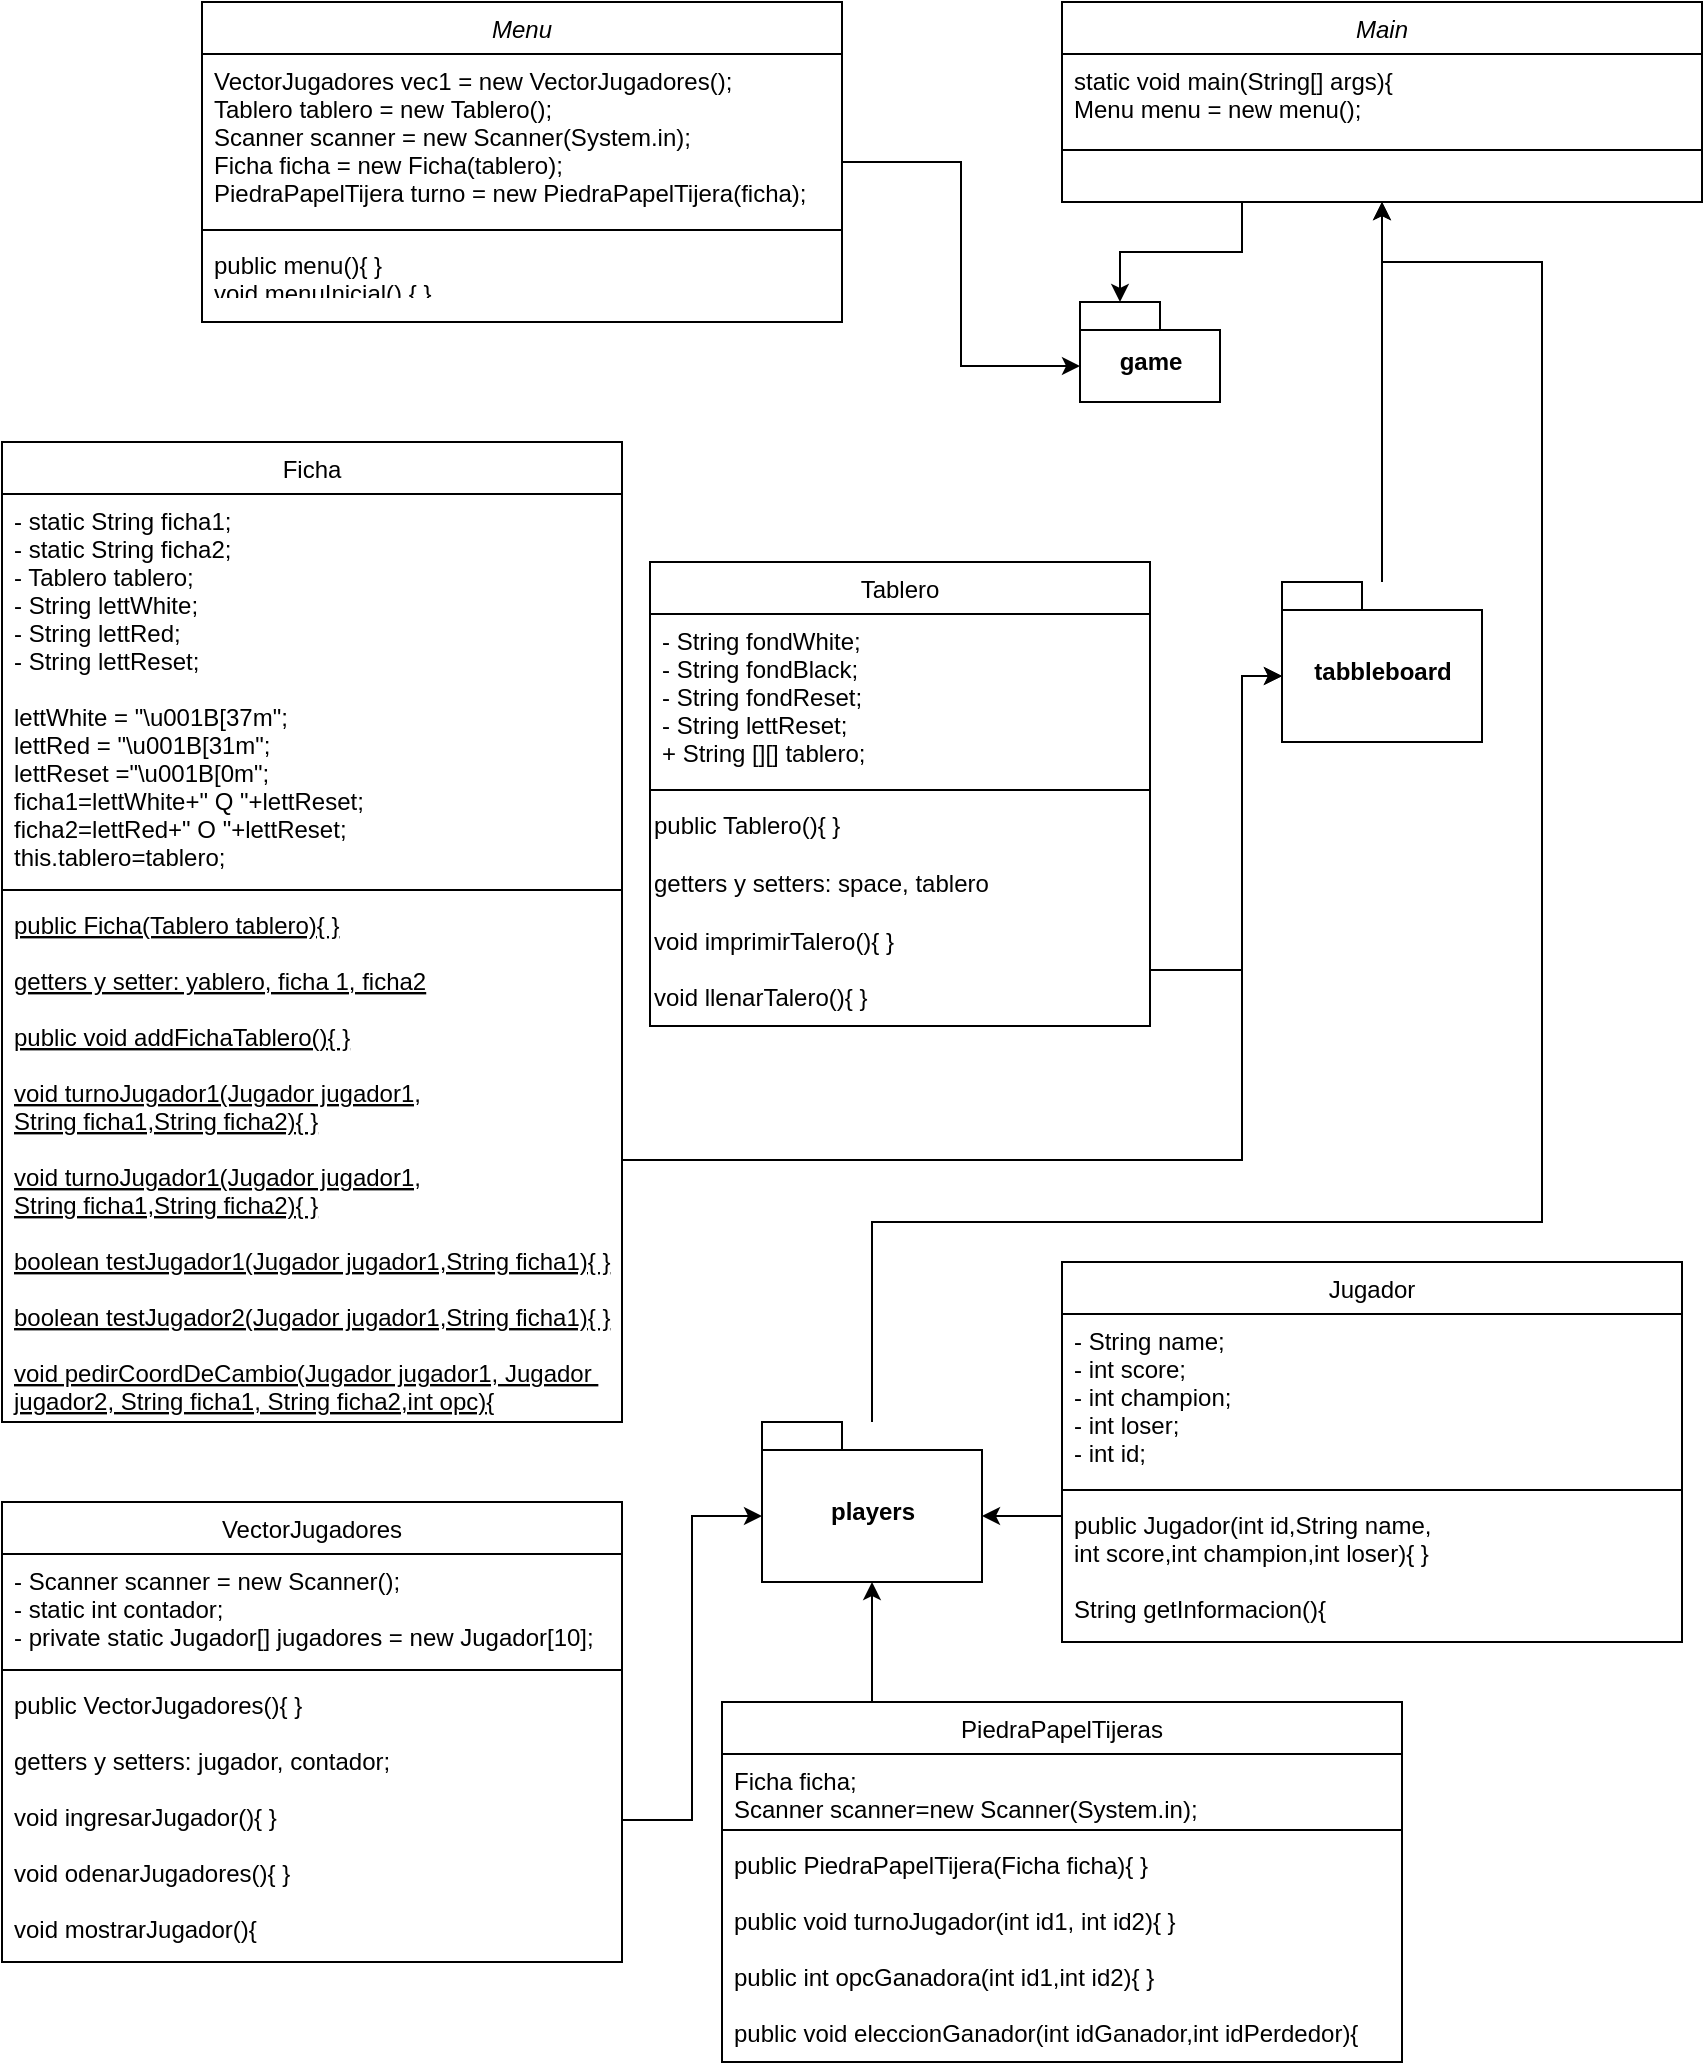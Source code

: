 <mxfile version="14.6.13" type="device"><diagram id="C5RBs43oDa-KdzZeNtuy" name="Page-1"><mxGraphModel dx="1680" dy="494" grid="1" gridSize="10" guides="1" tooltips="1" connect="1" arrows="1" fold="1" page="1" pageScale="1" pageWidth="827" pageHeight="1169" math="0" shadow="0"><root><mxCell id="WIyWlLk6GJQsqaUBKTNV-0"/><mxCell id="WIyWlLk6GJQsqaUBKTNV-1" parent="WIyWlLk6GJQsqaUBKTNV-0"/><mxCell id="5SN035Mwyex6m40J3w8u-18" style="edgeStyle=orthogonalEdgeStyle;rounded=0;orthogonalLoop=1;jettySize=auto;html=1;entryX=0;entryY=0;entryDx=0;entryDy=32;entryPerimeter=0;" edge="1" parent="WIyWlLk6GJQsqaUBKTNV-1" source="zkfFHV4jXpPFQw0GAbJ--0" target="5SN035Mwyex6m40J3w8u-17"><mxGeometry relative="1" as="geometry"/></mxCell><mxCell id="zkfFHV4jXpPFQw0GAbJ--0" value="Menu" style="swimlane;fontStyle=2;align=center;verticalAlign=top;childLayout=stackLayout;horizontal=1;startSize=26;horizontalStack=0;resizeParent=1;resizeLast=0;collapsible=1;marginBottom=0;rounded=0;shadow=0;strokeWidth=1;" parent="WIyWlLk6GJQsqaUBKTNV-1" vertex="1"><mxGeometry x="-60" y="30" width="320" height="160" as="geometry"><mxRectangle x="230" y="140" width="160" height="26" as="alternateBounds"/></mxGeometry></mxCell><mxCell id="zkfFHV4jXpPFQw0GAbJ--3" value="VectorJugadores vec1 = new VectorJugadores();&#10;Tablero tablero = new Tablero();&#10;Scanner scanner = new Scanner(System.in);&#10;Ficha ficha = new Ficha(tablero);&#10;PiedraPapelTijera turno = new PiedraPapelTijera(ficha);" style="text;align=left;verticalAlign=top;spacingLeft=4;spacingRight=4;overflow=hidden;rotatable=0;points=[[0,0.5],[1,0.5]];portConstraint=eastwest;rounded=0;shadow=0;html=0;" parent="zkfFHV4jXpPFQw0GAbJ--0" vertex="1"><mxGeometry y="26" width="320" height="84" as="geometry"/></mxCell><mxCell id="zkfFHV4jXpPFQw0GAbJ--4" value="" style="line;html=1;strokeWidth=1;align=left;verticalAlign=middle;spacingTop=-1;spacingLeft=3;spacingRight=3;rotatable=0;labelPosition=right;points=[];portConstraint=eastwest;" parent="zkfFHV4jXpPFQw0GAbJ--0" vertex="1"><mxGeometry y="110" width="320" height="8" as="geometry"/></mxCell><mxCell id="zkfFHV4jXpPFQw0GAbJ--5" value="public menu(){ }&#10;void menuInicial() { }&#10;" style="text;align=left;verticalAlign=top;spacingLeft=4;spacingRight=4;overflow=hidden;rotatable=0;points=[[0,0.5],[1,0.5]];portConstraint=eastwest;" parent="zkfFHV4jXpPFQw0GAbJ--0" vertex="1"><mxGeometry y="118" width="320" height="26" as="geometry"/></mxCell><mxCell id="zkfFHV4jXpPFQw0GAbJ--6" value="Ficha" style="swimlane;fontStyle=0;align=center;verticalAlign=top;childLayout=stackLayout;horizontal=1;startSize=26;horizontalStack=0;resizeParent=1;resizeLast=0;collapsible=1;marginBottom=0;rounded=0;shadow=0;strokeWidth=1;" parent="WIyWlLk6GJQsqaUBKTNV-1" vertex="1"><mxGeometry x="-160" y="250" width="310" height="490" as="geometry"><mxRectangle x="130" y="380" width="160" height="26" as="alternateBounds"/></mxGeometry></mxCell><mxCell id="zkfFHV4jXpPFQw0GAbJ--7" value="- static String ficha1;&#10;- static String ficha2;&#10;- Tablero tablero;&#10;- String lettWhite;&#10;- String lettRed;&#10;- String lettReset;&#10;&#10;lettWhite = &quot;\u001B[37m&quot;;&#10;lettRed = &quot;\u001B[31m&quot;;&#10;lettReset =&quot;\u001B[0m&quot;;&#10;ficha1=lettWhite+&quot; Q &quot;+lettReset;&#10;ficha2=lettRed+&quot; O &quot;+lettReset;&#10;this.tablero=tablero;" style="text;align=left;verticalAlign=top;spacingLeft=4;spacingRight=4;overflow=hidden;rotatable=0;points=[[0,0.5],[1,0.5]];portConstraint=eastwest;" parent="zkfFHV4jXpPFQw0GAbJ--6" vertex="1"><mxGeometry y="26" width="310" height="194" as="geometry"/></mxCell><mxCell id="zkfFHV4jXpPFQw0GAbJ--9" value="" style="line;html=1;strokeWidth=1;align=left;verticalAlign=middle;spacingTop=-1;spacingLeft=3;spacingRight=3;rotatable=0;labelPosition=right;points=[];portConstraint=eastwest;" parent="zkfFHV4jXpPFQw0GAbJ--6" vertex="1"><mxGeometry y="220" width="310" height="8" as="geometry"/></mxCell><mxCell id="zkfFHV4jXpPFQw0GAbJ--10" value="public Ficha(Tablero tablero){ }&#10;&#10;getters y setter: yablero, ficha 1, ficha2&#10;&#10;public void addFichaTablero(){ }&#10;&#10;void turnoJugador1(Jugador jugador1,&#10;String ficha1,String ficha2){ }&#10;&#10;void turnoJugador1(Jugador jugador1,&#10;String ficha1,String ficha2){ }&#10;&#10;boolean testJugador1(Jugador jugador1,String ficha1){ }&#10;&#10;boolean testJugador2(Jugador jugador1,String ficha1){ }&#10;&#10;void pedirCoordDeCambio(Jugador jugador1, Jugador &#10;jugador2, String ficha1, String ficha2,int opc){" style="text;align=left;verticalAlign=top;spacingLeft=4;spacingRight=4;overflow=hidden;rotatable=0;points=[[0,0.5],[1,0.5]];portConstraint=eastwest;fontStyle=4" parent="zkfFHV4jXpPFQw0GAbJ--6" vertex="1"><mxGeometry y="228" width="310" height="262" as="geometry"/></mxCell><mxCell id="zkfFHV4jXpPFQw0GAbJ--13" value="Tablero" style="swimlane;fontStyle=0;align=center;verticalAlign=top;childLayout=stackLayout;horizontal=1;startSize=26;horizontalStack=0;resizeParent=1;resizeLast=0;collapsible=1;marginBottom=0;rounded=0;shadow=0;strokeWidth=1;" parent="WIyWlLk6GJQsqaUBKTNV-1" vertex="1"><mxGeometry x="164" y="310" width="250" height="232" as="geometry"><mxRectangle x="340" y="380" width="170" height="26" as="alternateBounds"/></mxGeometry></mxCell><mxCell id="zkfFHV4jXpPFQw0GAbJ--14" value="- String fondWhite; &#10;- String fondBlack;&#10;- String fondReset;&#10;- String lettReset;&#10;+ String [][] tablero;" style="text;align=left;verticalAlign=top;spacingLeft=4;spacingRight=4;overflow=hidden;rotatable=0;points=[[0,0.5],[1,0.5]];portConstraint=eastwest;" parent="zkfFHV4jXpPFQw0GAbJ--13" vertex="1"><mxGeometry y="26" width="250" height="84" as="geometry"/></mxCell><mxCell id="zkfFHV4jXpPFQw0GAbJ--15" value="" style="line;html=1;strokeWidth=1;align=left;verticalAlign=middle;spacingTop=-1;spacingLeft=3;spacingRight=3;rotatable=0;labelPosition=right;points=[];portConstraint=eastwest;" parent="zkfFHV4jXpPFQw0GAbJ--13" vertex="1"><mxGeometry y="110" width="250" height="8" as="geometry"/></mxCell><mxCell id="5SN035Mwyex6m40J3w8u-6" value="public Tablero(){ }&lt;br&gt;&lt;br&gt;getters y setters: space, tablero&lt;br&gt;&lt;br&gt;void imprimirTalero(){ }&lt;br&gt;&lt;br&gt;void llenarTalero(){ }&lt;br&gt;&lt;br&gt;&lt;br&gt;&lt;div style=&quot;color: rgb(187 , 187 , 187) ; background-color: rgb(0 , 43 , 54) ; font-family: &amp;#34;consolas&amp;#34; , &amp;#34;courier new&amp;#34; , monospace ; font-size: 14px ; line-height: 19px&quot;&gt;&lt;/div&gt;" style="text;whiteSpace=wrap;html=1;" vertex="1" parent="zkfFHV4jXpPFQw0GAbJ--13"><mxGeometry y="118" width="250" height="112" as="geometry"/></mxCell><mxCell id="zkfFHV4jXpPFQw0GAbJ--17" value="Jugador" style="swimlane;fontStyle=0;align=center;verticalAlign=top;childLayout=stackLayout;horizontal=1;startSize=26;horizontalStack=0;resizeParent=1;resizeLast=0;collapsible=1;marginBottom=0;rounded=0;shadow=0;strokeWidth=1;" parent="WIyWlLk6GJQsqaUBKTNV-1" vertex="1"><mxGeometry x="370" y="660" width="310" height="190" as="geometry"><mxRectangle x="550" y="140" width="160" height="26" as="alternateBounds"/></mxGeometry></mxCell><mxCell id="zkfFHV4jXpPFQw0GAbJ--22" value="- String name;&#10;- int score;&#10;- int champion;&#10;- int loser;&#10;- int id;" style="text;align=left;verticalAlign=top;spacingLeft=4;spacingRight=4;overflow=hidden;rotatable=0;points=[[0,0.5],[1,0.5]];portConstraint=eastwest;rounded=0;shadow=0;html=0;" parent="zkfFHV4jXpPFQw0GAbJ--17" vertex="1"><mxGeometry y="26" width="310" height="84" as="geometry"/></mxCell><mxCell id="zkfFHV4jXpPFQw0GAbJ--23" value="" style="line;html=1;strokeWidth=1;align=left;verticalAlign=middle;spacingTop=-1;spacingLeft=3;spacingRight=3;rotatable=0;labelPosition=right;points=[];portConstraint=eastwest;" parent="zkfFHV4jXpPFQw0GAbJ--17" vertex="1"><mxGeometry y="110" width="310" height="8" as="geometry"/></mxCell><mxCell id="zkfFHV4jXpPFQw0GAbJ--25" value="public Jugador(int id,String name,&#10;int score,int champion,int loser){ }&#10;&#10;String getInformacion(){" style="text;align=left;verticalAlign=top;spacingLeft=4;spacingRight=4;overflow=hidden;rotatable=0;points=[[0,0.5],[1,0.5]];portConstraint=eastwest;" parent="zkfFHV4jXpPFQw0GAbJ--17" vertex="1"><mxGeometry y="118" width="310" height="72" as="geometry"/></mxCell><mxCell id="5SN035Mwyex6m40J3w8u-16" style="edgeStyle=orthogonalEdgeStyle;rounded=0;orthogonalLoop=1;jettySize=auto;html=1;entryX=0.5;entryY=1;entryDx=0;entryDy=0;" edge="1" parent="WIyWlLk6GJQsqaUBKTNV-1" source="5SN035Mwyex6m40J3w8u-9" target="5SN035Mwyex6m40J3w8u-12"><mxGeometry relative="1" as="geometry"/></mxCell><mxCell id="5SN035Mwyex6m40J3w8u-9" value="tabbleboard" style="shape=folder;fontStyle=1;spacingTop=10;tabWidth=40;tabHeight=14;tabPosition=left;html=1;" vertex="1" parent="WIyWlLk6GJQsqaUBKTNV-1"><mxGeometry x="480" y="320" width="100" height="80" as="geometry"/></mxCell><mxCell id="5SN035Mwyex6m40J3w8u-28" style="edgeStyle=orthogonalEdgeStyle;rounded=0;orthogonalLoop=1;jettySize=auto;html=1;entryX=0;entryY=0;entryDx=20;entryDy=0;entryPerimeter=0;" edge="1" parent="WIyWlLk6GJQsqaUBKTNV-1" source="5SN035Mwyex6m40J3w8u-12" target="5SN035Mwyex6m40J3w8u-17"><mxGeometry relative="1" as="geometry"><Array as="points"><mxPoint x="460" y="155"/><mxPoint x="399" y="155"/></Array></mxGeometry></mxCell><mxCell id="5SN035Mwyex6m40J3w8u-12" value="Main" style="swimlane;fontStyle=2;align=center;verticalAlign=top;childLayout=stackLayout;horizontal=1;startSize=26;horizontalStack=0;resizeParent=1;resizeLast=0;collapsible=1;marginBottom=0;rounded=0;shadow=0;strokeWidth=1;" vertex="1" parent="WIyWlLk6GJQsqaUBKTNV-1"><mxGeometry x="370" y="30" width="320" height="100" as="geometry"><mxRectangle x="230" y="140" width="160" height="26" as="alternateBounds"/></mxGeometry></mxCell><mxCell id="5SN035Mwyex6m40J3w8u-13" value="static void main(String[] args){&#10;Menu menu = new menu();" style="text;align=left;verticalAlign=top;spacingLeft=4;spacingRight=4;overflow=hidden;rotatable=0;points=[[0,0.5],[1,0.5]];portConstraint=eastwest;rounded=0;shadow=0;html=0;" vertex="1" parent="5SN035Mwyex6m40J3w8u-12"><mxGeometry y="26" width="320" height="44" as="geometry"/></mxCell><mxCell id="5SN035Mwyex6m40J3w8u-14" value="" style="line;html=1;strokeWidth=1;align=left;verticalAlign=middle;spacingTop=-1;spacingLeft=3;spacingRight=3;rotatable=0;labelPosition=right;points=[];portConstraint=eastwest;" vertex="1" parent="5SN035Mwyex6m40J3w8u-12"><mxGeometry y="70" width="320" height="8" as="geometry"/></mxCell><mxCell id="5SN035Mwyex6m40J3w8u-17" value="game" style="shape=folder;fontStyle=1;spacingTop=10;tabWidth=40;tabHeight=14;tabPosition=left;html=1;" vertex="1" parent="WIyWlLk6GJQsqaUBKTNV-1"><mxGeometry x="379" y="180" width="70" height="50" as="geometry"/></mxCell><mxCell id="5SN035Mwyex6m40J3w8u-25" style="edgeStyle=orthogonalEdgeStyle;rounded=0;orthogonalLoop=1;jettySize=auto;html=1;entryX=0;entryY=0;entryDx=0;entryDy=47;entryPerimeter=0;" edge="1" parent="WIyWlLk6GJQsqaUBKTNV-1" source="zkfFHV4jXpPFQw0GAbJ--10" target="5SN035Mwyex6m40J3w8u-9"><mxGeometry relative="1" as="geometry"><Array as="points"><mxPoint x="460" y="609"/><mxPoint x="460" y="367"/></Array></mxGeometry></mxCell><mxCell id="5SN035Mwyex6m40J3w8u-27" style="edgeStyle=orthogonalEdgeStyle;rounded=0;orthogonalLoop=1;jettySize=auto;html=1;entryX=0;entryY=0;entryDx=0;entryDy=47;entryPerimeter=0;" edge="1" parent="WIyWlLk6GJQsqaUBKTNV-1" source="5SN035Mwyex6m40J3w8u-6" target="5SN035Mwyex6m40J3w8u-9"><mxGeometry relative="1" as="geometry"><Array as="points"><mxPoint x="460" y="514"/><mxPoint x="460" y="367"/></Array></mxGeometry></mxCell><mxCell id="5SN035Mwyex6m40J3w8u-29" value="VectorJugadores" style="swimlane;fontStyle=0;align=center;verticalAlign=top;childLayout=stackLayout;horizontal=1;startSize=26;horizontalStack=0;resizeParent=1;resizeLast=0;collapsible=1;marginBottom=0;rounded=0;shadow=0;strokeWidth=1;" vertex="1" parent="WIyWlLk6GJQsqaUBKTNV-1"><mxGeometry x="-160" y="780" width="310" height="230" as="geometry"><mxRectangle x="550" y="140" width="160" height="26" as="alternateBounds"/></mxGeometry></mxCell><mxCell id="5SN035Mwyex6m40J3w8u-30" value="- Scanner scanner = new Scanner();&#10;- static int contador;&#10;- private static Jugador[] jugadores = new Jugador[10];" style="text;align=left;verticalAlign=top;spacingLeft=4;spacingRight=4;overflow=hidden;rotatable=0;points=[[0,0.5],[1,0.5]];portConstraint=eastwest;rounded=0;shadow=0;html=0;" vertex="1" parent="5SN035Mwyex6m40J3w8u-29"><mxGeometry y="26" width="310" height="54" as="geometry"/></mxCell><mxCell id="5SN035Mwyex6m40J3w8u-31" value="" style="line;html=1;strokeWidth=1;align=left;verticalAlign=middle;spacingTop=-1;spacingLeft=3;spacingRight=3;rotatable=0;labelPosition=right;points=[];portConstraint=eastwest;" vertex="1" parent="5SN035Mwyex6m40J3w8u-29"><mxGeometry y="80" width="310" height="8" as="geometry"/></mxCell><mxCell id="5SN035Mwyex6m40J3w8u-32" value="public VectorJugadores(){ }&#10;&#10;getters y setters: jugador, contador;&#10;&#10;void ingresarJugador(){ }&#10;&#10;void odenarJugadores(){ }&#10;&#10;void mostrarJugador(){" style="text;align=left;verticalAlign=top;spacingLeft=4;spacingRight=4;overflow=hidden;rotatable=0;points=[[0,0.5],[1,0.5]];portConstraint=eastwest;" vertex="1" parent="5SN035Mwyex6m40J3w8u-29"><mxGeometry y="88" width="310" height="142" as="geometry"/></mxCell><mxCell id="5SN035Mwyex6m40J3w8u-39" style="edgeStyle=orthogonalEdgeStyle;rounded=0;orthogonalLoop=1;jettySize=auto;html=1;entryX=0.5;entryY=1;entryDx=0;entryDy=0;entryPerimeter=0;" edge="1" parent="WIyWlLk6GJQsqaUBKTNV-1" source="5SN035Mwyex6m40J3w8u-33" target="5SN035Mwyex6m40J3w8u-37"><mxGeometry relative="1" as="geometry"><Array as="points"><mxPoint x="275" y="860"/><mxPoint x="275" y="860"/></Array></mxGeometry></mxCell><mxCell id="5SN035Mwyex6m40J3w8u-33" value="PiedraPapelTijeras" style="swimlane;fontStyle=0;align=center;verticalAlign=top;childLayout=stackLayout;horizontal=1;startSize=26;horizontalStack=0;resizeParent=1;resizeLast=0;collapsible=1;marginBottom=0;rounded=0;shadow=0;strokeWidth=1;" vertex="1" parent="WIyWlLk6GJQsqaUBKTNV-1"><mxGeometry x="200" y="880" width="340" height="180" as="geometry"><mxRectangle x="550" y="140" width="160" height="26" as="alternateBounds"/></mxGeometry></mxCell><mxCell id="5SN035Mwyex6m40J3w8u-34" value="Ficha ficha;&#10;Scanner scanner=new Scanner(System.in);" style="text;align=left;verticalAlign=top;spacingLeft=4;spacingRight=4;overflow=hidden;rotatable=0;points=[[0,0.5],[1,0.5]];portConstraint=eastwest;rounded=0;shadow=0;html=0;" vertex="1" parent="5SN035Mwyex6m40J3w8u-33"><mxGeometry y="26" width="340" height="34" as="geometry"/></mxCell><mxCell id="5SN035Mwyex6m40J3w8u-35" value="" style="line;html=1;strokeWidth=1;align=left;verticalAlign=middle;spacingTop=-1;spacingLeft=3;spacingRight=3;rotatable=0;labelPosition=right;points=[];portConstraint=eastwest;" vertex="1" parent="5SN035Mwyex6m40J3w8u-33"><mxGeometry y="60" width="340" height="8" as="geometry"/></mxCell><mxCell id="5SN035Mwyex6m40J3w8u-36" value="public PiedraPapelTijera(Ficha ficha){ }&#10;&#10;public void turnoJugador(int id1, int id2){ }&#10;&#10;public int opcGanadora(int id1,int id2){ }&#10;&#10;public void eleccionGanador(int idGanador,int idPerdedor){" style="text;align=left;verticalAlign=top;spacingLeft=4;spacingRight=4;overflow=hidden;rotatable=0;points=[[0,0.5],[1,0.5]];portConstraint=eastwest;" vertex="1" parent="5SN035Mwyex6m40J3w8u-33"><mxGeometry y="68" width="340" height="112" as="geometry"/></mxCell><mxCell id="5SN035Mwyex6m40J3w8u-41" style="edgeStyle=orthogonalEdgeStyle;rounded=0;orthogonalLoop=1;jettySize=auto;html=1;entryX=0.5;entryY=1;entryDx=0;entryDy=0;" edge="1" parent="WIyWlLk6GJQsqaUBKTNV-1" source="5SN035Mwyex6m40J3w8u-37" target="5SN035Mwyex6m40J3w8u-12"><mxGeometry relative="1" as="geometry"><Array as="points"><mxPoint x="275" y="640"/><mxPoint x="610" y="640"/><mxPoint x="610" y="160"/><mxPoint x="530" y="160"/></Array></mxGeometry></mxCell><mxCell id="5SN035Mwyex6m40J3w8u-37" value="players" style="shape=folder;fontStyle=1;spacingTop=10;tabWidth=40;tabHeight=14;tabPosition=left;html=1;" vertex="1" parent="WIyWlLk6GJQsqaUBKTNV-1"><mxGeometry x="220" y="740" width="110" height="80" as="geometry"/></mxCell><mxCell id="5SN035Mwyex6m40J3w8u-38" style="edgeStyle=orthogonalEdgeStyle;rounded=0;orthogonalLoop=1;jettySize=auto;html=1;entryX=0;entryY=0;entryDx=0;entryDy=47;entryPerimeter=0;" edge="1" parent="WIyWlLk6GJQsqaUBKTNV-1" source="5SN035Mwyex6m40J3w8u-32" target="5SN035Mwyex6m40J3w8u-37"><mxGeometry relative="1" as="geometry"/></mxCell><mxCell id="5SN035Mwyex6m40J3w8u-40" style="edgeStyle=orthogonalEdgeStyle;rounded=0;orthogonalLoop=1;jettySize=auto;html=1;entryX=0;entryY=0;entryDx=110;entryDy=47;entryPerimeter=0;" edge="1" parent="WIyWlLk6GJQsqaUBKTNV-1" source="zkfFHV4jXpPFQw0GAbJ--25" target="5SN035Mwyex6m40J3w8u-37"><mxGeometry relative="1" as="geometry"><Array as="points"><mxPoint x="370" y="787"/><mxPoint x="370" y="787"/></Array></mxGeometry></mxCell></root></mxGraphModel></diagram></mxfile>